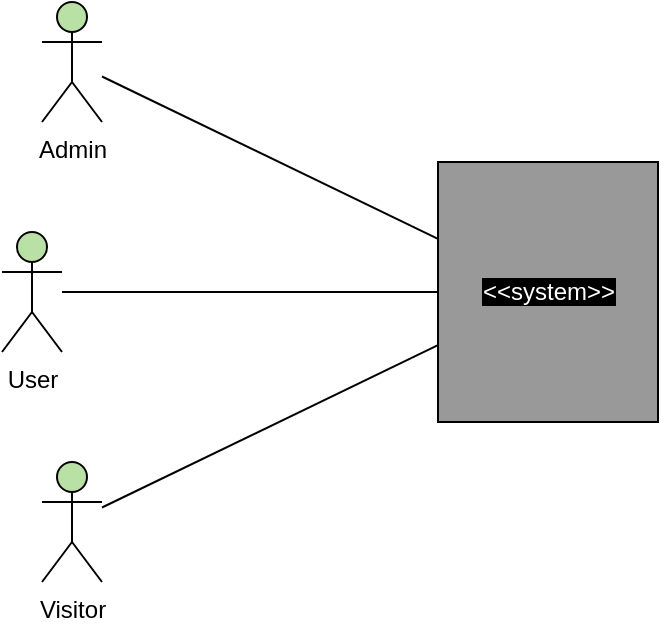 <mxfile version="13.0.3" type="device"><diagram id="ktswCHcgCvEk69QXRQ0M" name="Page-1"><mxGraphModel dx="1086" dy="806" grid="1" gridSize="10" guides="1" tooltips="1" connect="1" arrows="1" fold="1" page="1" pageScale="1" pageWidth="827" pageHeight="1169" math="0" shadow="0"><root><mxCell id="0"/><mxCell id="1" parent="0"/><mxCell id="lquXTF0Hpv7Mb-byAhuf-1" value="&lt;span style=&quot;background-color: rgb(0 , 0 , 0)&quot;&gt;&lt;font color=&quot;#ffffff&quot;&gt;&amp;lt;&amp;lt;system&amp;gt;&amp;gt;&lt;/font&gt;&lt;/span&gt;" style="html=1;fillColor=#999999;" parent="1" vertex="1"><mxGeometry x="728" y="230" width="110" height="130" as="geometry"/></mxCell><mxCell id="lquXTF0Hpv7Mb-byAhuf-2" value="Admin" style="shape=umlActor;verticalLabelPosition=bottom;labelBackgroundColor=#ffffff;verticalAlign=top;html=1;fillColor=#B9E0A5;" parent="1" vertex="1"><mxGeometry x="530" y="150" width="30" height="60" as="geometry"/></mxCell><mxCell id="lquXTF0Hpv7Mb-byAhuf-3" value="User" style="shape=umlActor;verticalLabelPosition=bottom;labelBackgroundColor=#ffffff;verticalAlign=top;html=1;fillColor=#B9E0A5;" parent="1" vertex="1"><mxGeometry x="510" y="265" width="30" height="60" as="geometry"/></mxCell><mxCell id="lquXTF0Hpv7Mb-byAhuf-5" value="" style="endArrow=none;html=1;" parent="1" source="lquXTF0Hpv7Mb-byAhuf-2" target="lquXTF0Hpv7Mb-byAhuf-1" edge="1"><mxGeometry width="50" height="50" relative="1" as="geometry"><mxPoint x="530" y="580" as="sourcePoint"/><mxPoint x="580" y="530" as="targetPoint"/></mxGeometry></mxCell><mxCell id="lquXTF0Hpv7Mb-byAhuf-6" value="" style="endArrow=none;html=1;" parent="1" source="lquXTF0Hpv7Mb-byAhuf-3" target="lquXTF0Hpv7Mb-byAhuf-1" edge="1"><mxGeometry width="50" height="50" relative="1" as="geometry"><mxPoint x="555" y="150" as="sourcePoint"/><mxPoint x="738" y="312.5" as="targetPoint"/></mxGeometry></mxCell><mxCell id="lquXTF0Hpv7Mb-byAhuf-13" value="Visitor" style="shape=umlActor;verticalLabelPosition=bottom;labelBackgroundColor=#ffffff;verticalAlign=top;html=1;fillColor=#B9E0A5;" parent="1" vertex="1"><mxGeometry x="530" y="380" width="30" height="60" as="geometry"/></mxCell><mxCell id="lquXTF0Hpv7Mb-byAhuf-14" value="" style="endArrow=none;html=1;" parent="1" source="lquXTF0Hpv7Mb-byAhuf-13" target="lquXTF0Hpv7Mb-byAhuf-1" edge="1"><mxGeometry width="50" height="50" relative="1" as="geometry"><mxPoint x="505" y="260" as="sourcePoint"/><mxPoint x="738" y="305" as="targetPoint"/></mxGeometry></mxCell></root></mxGraphModel></diagram></mxfile>